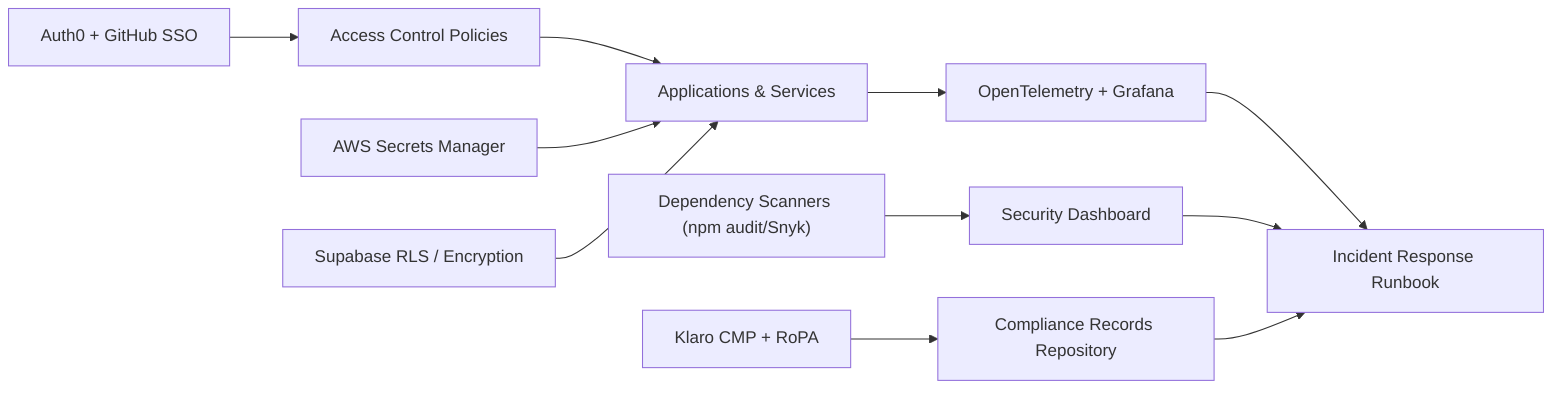 flowchart LR
    Auth0["Auth0 + GitHub SSO"] --> AccessControl["Access Control Policies"]
    AccessControl --> Applications["Applications & Services"]
    SecretsManager["AWS Secrets Manager"] --> Applications
    SupabaseRLS["Supabase RLS / Encryption"] --> Applications
    Observability["OpenTelemetry + Grafana"] --> IncidentResponse["Incident Response Runbook"]
    VulnerabilityMgmt["Dependency Scanners (npm audit/Snyk)"] --> SecurityDashboard["Security Dashboard"]
    PrivacyControls["Klaro CMP + RoPA"] --> ComplianceRecords["Compliance Records Repository"]
    Applications --> Observability
    SecurityDashboard --> IncidentResponse
    ComplianceRecords --> IncidentResponse